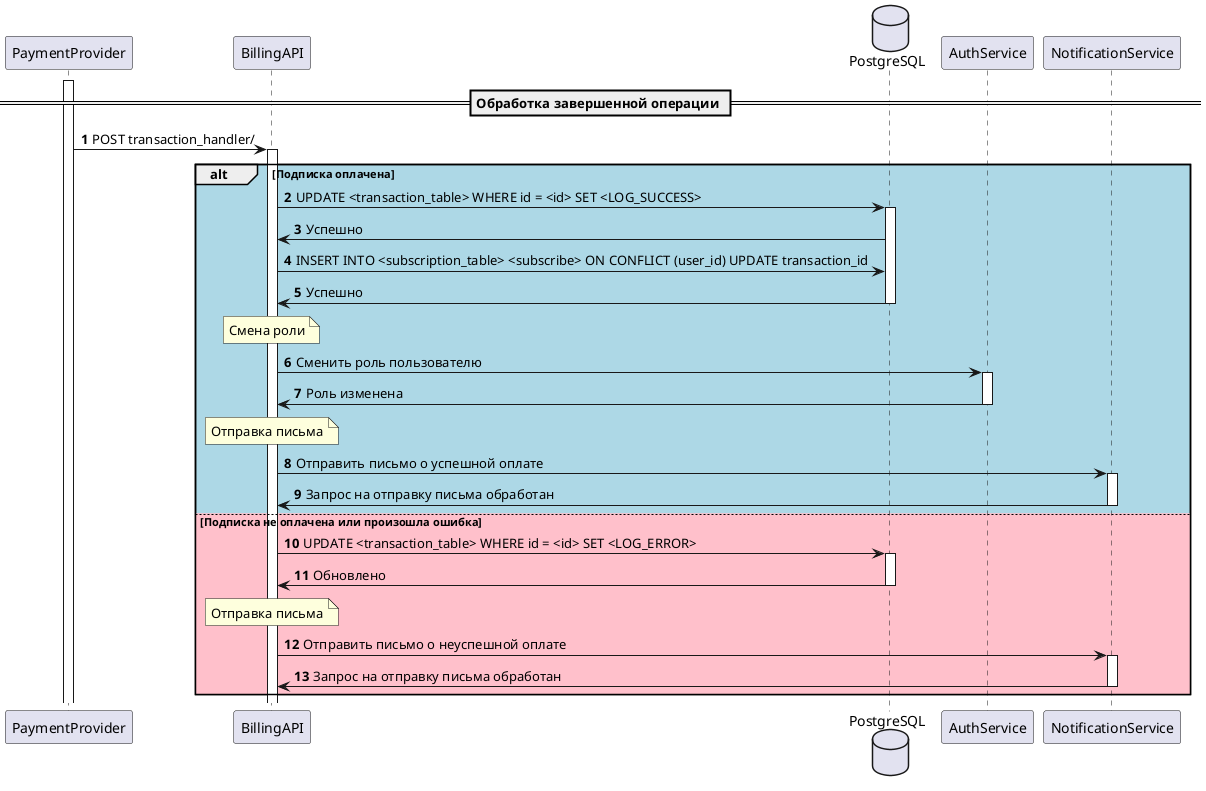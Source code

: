 @startuml ugc-watch-film
== Обработка завершенной операции ==
autonumber
activate PaymentProvider
PaymentProvider -> BillingAPI: POST transaction_handler/
activate BillingAPI
database PostgreSQL
alt #LightBlue Подписка оплачена
        BillingAPI -> PostgreSQL: UPDATE <transaction_table> WHERE id = <id> SET <LOG_SUCCESS>
        activate PostgreSQL
        PostgreSQL -> BillingAPI: Успешно
        BillingAPI -> PostgreSQL: INSERT INTO <subscription_table> <subscribe> ON CONFLICT (user_id) UPDATE transaction_id
        PostgreSQL -> BillingAPI: Успешно
        deactivate PostgreSQL
        note over BillingAPI: Смена роли
        BillingAPI -> AuthService: Сменить роль пользователю
        activate AuthService
        AuthService -> BillingAPI: Роль изменена
        deactivate AuthService
        note over BillingAPI: Отправка письма
        BillingAPI -> NotificationService: Отправить письмо о успешной оплате
        activate NotificationService
        NotificationService -> BillingAPI: Запрос на отправку письма обработан
        deactivate NotificationService
    else #Pink Подписка не оплачена или произошла ошибка
        BillingAPI -> PostgreSQL: UPDATE <transaction_table> WHERE id = <id> SET <LOG_ERROR>
        activate PostgreSQL
        PostgreSQL -> BillingAPI: Обновлено
        deactivate PostgreSQL
        note over BillingAPI: Отправка письма
        BillingAPI -> NotificationService: Отправить письмо о неуспешной оплате
        activate NotificationService
        NotificationService -> BillingAPI: Запрос на отправку письма обработан
        deactivate NotificationService
    end
@enduml